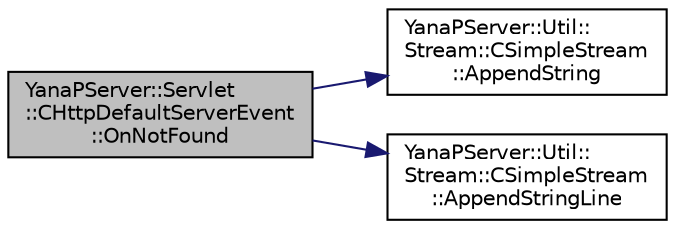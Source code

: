 digraph "YanaPServer::Servlet::CHttpDefaultServerEvent::OnNotFound"
{
  edge [fontname="Helvetica",fontsize="10",labelfontname="Helvetica",labelfontsize="10"];
  node [fontname="Helvetica",fontsize="10",shape=record];
  rankdir="LR";
  Node5 [label="YanaPServer::Servlet\l::CHttpDefaultServerEvent\l::OnNotFound",height=0.2,width=0.4,color="black", fillcolor="grey75", style="filled", fontcolor="black"];
  Node5 -> Node6 [color="midnightblue",fontsize="10",style="solid",fontname="Helvetica"];
  Node6 [label="YanaPServer::Util::\lStream::CSimpleStream\l::AppendString",height=0.2,width=0.4,color="black", fillcolor="white", style="filled",URL="$class_yana_p_server_1_1_util_1_1_stream_1_1_c_simple_stream.html#a18980180e3130890fe073ce2678b0b81",tooltip="文字列追加 "];
  Node5 -> Node7 [color="midnightblue",fontsize="10",style="solid",fontname="Helvetica"];
  Node7 [label="YanaPServer::Util::\lStream::CSimpleStream\l::AppendStringLine",height=0.2,width=0.4,color="black", fillcolor="white", style="filled",URL="$class_yana_p_server_1_1_util_1_1_stream_1_1_c_simple_stream.html#a4a60184bcbdffa53a5e7be4a3c0831de"];
}
